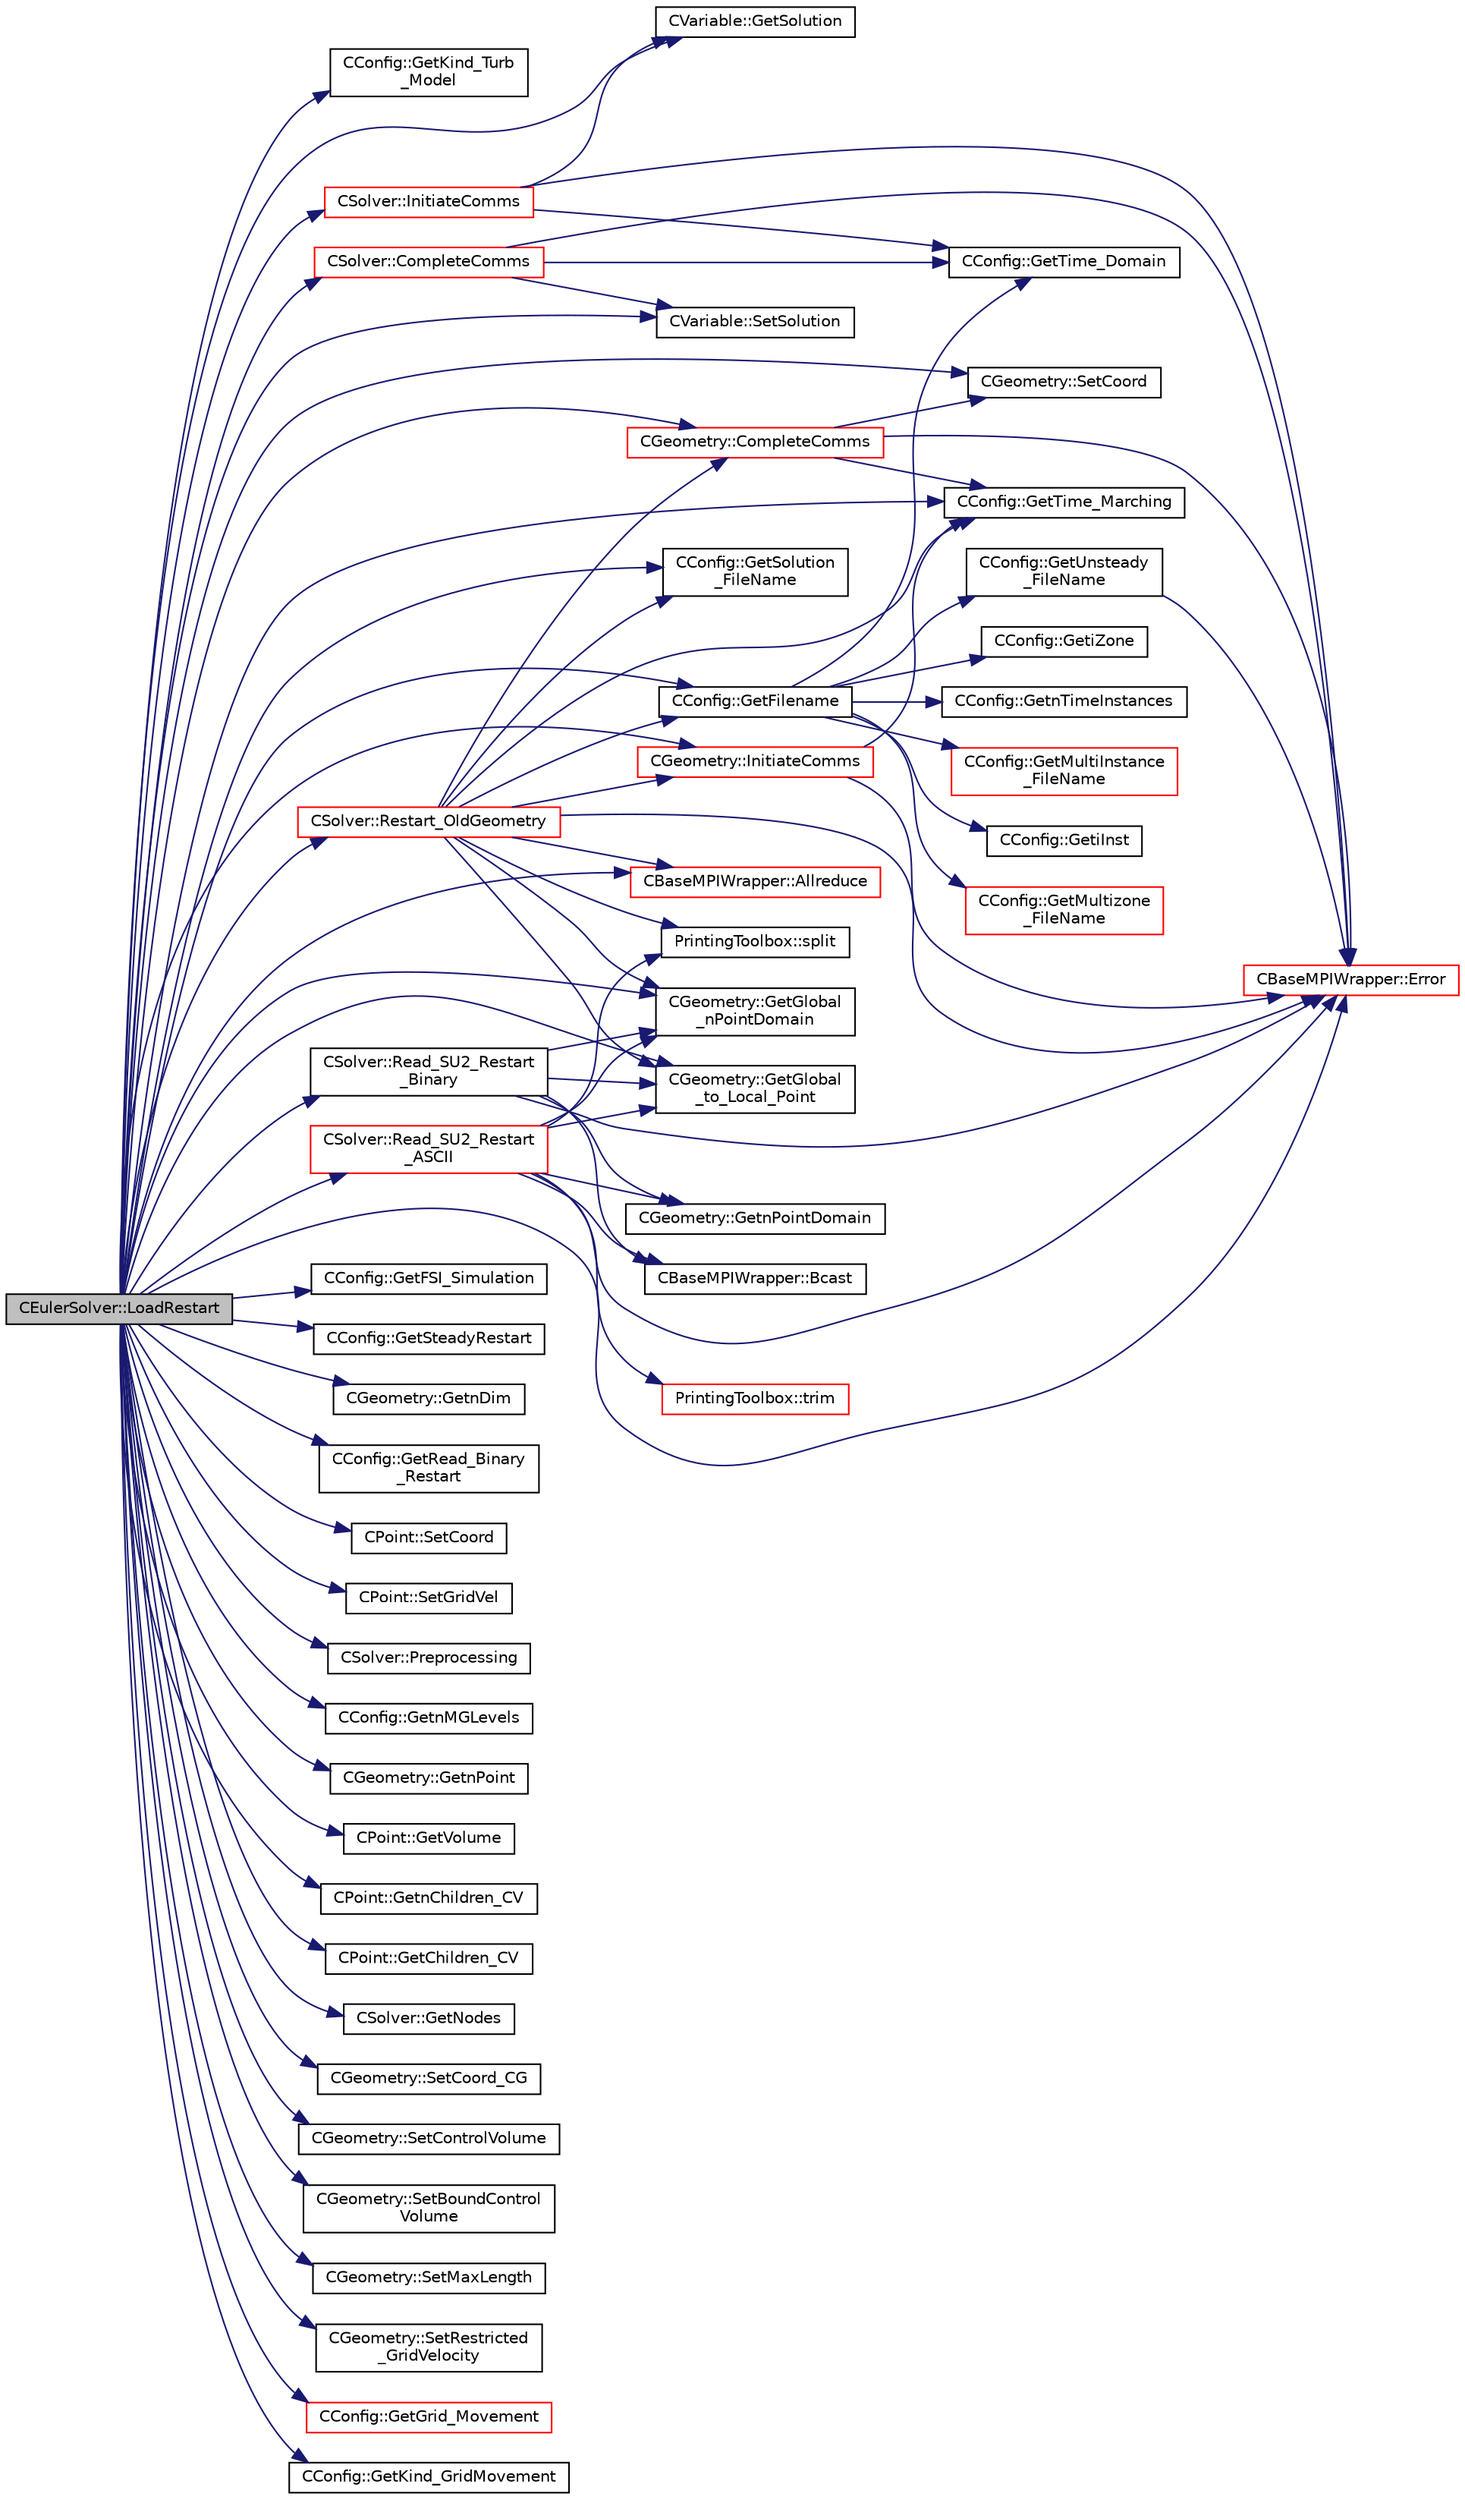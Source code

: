 digraph "CEulerSolver::LoadRestart"
{
  edge [fontname="Helvetica",fontsize="10",labelfontname="Helvetica",labelfontsize="10"];
  node [fontname="Helvetica",fontsize="10",shape=record];
  rankdir="LR";
  Node2175 [label="CEulerSolver::LoadRestart",height=0.2,width=0.4,color="black", fillcolor="grey75", style="filled", fontcolor="black"];
  Node2175 -> Node2176 [color="midnightblue",fontsize="10",style="solid",fontname="Helvetica"];
  Node2176 [label="CConfig::GetKind_Turb\l_Model",height=0.2,width=0.4,color="black", fillcolor="white", style="filled",URL="$class_c_config.html#a40aaed07fc5844d505d2c0b7076594d7",tooltip="Get the kind of the turbulence model. "];
  Node2175 -> Node2177 [color="midnightblue",fontsize="10",style="solid",fontname="Helvetica"];
  Node2177 [label="CConfig::GetTime_Marching",height=0.2,width=0.4,color="black", fillcolor="white", style="filled",URL="$class_c_config.html#a864d499ce740184803607801c47abda7",tooltip="Provides information about the time integration, and change the write in the output files information..."];
  Node2175 -> Node2178 [color="midnightblue",fontsize="10",style="solid",fontname="Helvetica"];
  Node2178 [label="CConfig::GetFSI_Simulation",height=0.2,width=0.4,color="black", fillcolor="white", style="filled",URL="$class_c_config.html#a9776c63953c047138e0f81d5b51cd895",tooltip="Check if the simulation we are running is a FSI simulation. "];
  Node2175 -> Node2179 [color="midnightblue",fontsize="10",style="solid",fontname="Helvetica"];
  Node2179 [label="CConfig::GetSteadyRestart",height=0.2,width=0.4,color="black", fillcolor="white", style="filled",URL="$class_c_config.html#a865b654a40b48b6cf75180d7a8c105c4",tooltip="Identifies if we want to restart from a steady or an unsteady solution. "];
  Node2175 -> Node2180 [color="midnightblue",fontsize="10",style="solid",fontname="Helvetica"];
  Node2180 [label="CConfig::GetFilename",height=0.2,width=0.4,color="black", fillcolor="white", style="filled",URL="$class_c_config.html#a71b8b08c6c1ba23c9ba1ed687bb635dc",tooltip="Add any numbers necessary to the filename (iteration number, zone ID ...) "];
  Node2180 -> Node2181 [color="midnightblue",fontsize="10",style="solid",fontname="Helvetica"];
  Node2181 [label="CConfig::GetMultizone\l_FileName",height=0.2,width=0.4,color="red", fillcolor="white", style="filled",URL="$class_c_config.html#af4d81fc4ec805bb4a89f3739048d8824",tooltip="Append the zone index to the restart or the solution files. "];
  Node2180 -> Node2184 [color="midnightblue",fontsize="10",style="solid",fontname="Helvetica"];
  Node2184 [label="CConfig::GetiZone",height=0.2,width=0.4,color="black", fillcolor="white", style="filled",URL="$class_c_config.html#ac09e21f44792b38adb3f933a4426b25f",tooltip="Provides the number of varaibles. "];
  Node2180 -> Node2185 [color="midnightblue",fontsize="10",style="solid",fontname="Helvetica"];
  Node2185 [label="CConfig::GetnTimeInstances",height=0.2,width=0.4,color="black", fillcolor="white", style="filled",URL="$class_c_config.html#a2e52fd45c8b5179c9cb3ce5fff935f11",tooltip="Retrieves the number of periodic time instances for Harmonic Balance. "];
  Node2180 -> Node2186 [color="midnightblue",fontsize="10",style="solid",fontname="Helvetica"];
  Node2186 [label="CConfig::GetMultiInstance\l_FileName",height=0.2,width=0.4,color="red", fillcolor="white", style="filled",URL="$class_c_config.html#aa09a28009de12d84ac2e640489bc70fe",tooltip="Append the instance index to the restart or the solution files. "];
  Node2180 -> Node2187 [color="midnightblue",fontsize="10",style="solid",fontname="Helvetica"];
  Node2187 [label="CConfig::GetiInst",height=0.2,width=0.4,color="black", fillcolor="white", style="filled",URL="$class_c_config.html#a13643de8d58ed6b848b193eae54c97e8",tooltip="Get the current instance. "];
  Node2180 -> Node2188 [color="midnightblue",fontsize="10",style="solid",fontname="Helvetica"];
  Node2188 [label="CConfig::GetTime_Domain",height=0.2,width=0.4,color="black", fillcolor="white", style="filled",URL="$class_c_config.html#a6a11350b3c8d7577318be43cda6f7292",tooltip="Check if the multizone problem is solved for time domain. "];
  Node2180 -> Node2189 [color="midnightblue",fontsize="10",style="solid",fontname="Helvetica"];
  Node2189 [label="CConfig::GetUnsteady\l_FileName",height=0.2,width=0.4,color="black", fillcolor="white", style="filled",URL="$class_c_config.html#a58c909cea24176adb2b2e9115fa6de7f",tooltip="Augment the input filename with the iteration number for an unsteady file. "];
  Node2189 -> Node2190 [color="midnightblue",fontsize="10",style="solid",fontname="Helvetica"];
  Node2190 [label="CBaseMPIWrapper::Error",height=0.2,width=0.4,color="red", fillcolor="white", style="filled",URL="$class_c_base_m_p_i_wrapper.html#a04457c47629bda56704e6a8804833eeb"];
  Node2175 -> Node2192 [color="midnightblue",fontsize="10",style="solid",fontname="Helvetica"];
  Node2192 [label="CConfig::GetSolution\l_FileName",height=0.2,width=0.4,color="black", fillcolor="white", style="filled",URL="$class_c_config.html#a90d768708abc0f55180279efbea01485",tooltip="Get the name of the file with the solution of the flow problem. "];
  Node2175 -> Node2193 [color="midnightblue",fontsize="10",style="solid",fontname="Helvetica"];
  Node2193 [label="CGeometry::GetnDim",height=0.2,width=0.4,color="black", fillcolor="white", style="filled",URL="$class_c_geometry.html#a2af01006c0c4f74ba089582f1a3587fe",tooltip="Get number of coordinates. "];
  Node2175 -> Node2194 [color="midnightblue",fontsize="10",style="solid",fontname="Helvetica"];
  Node2194 [label="CConfig::GetRead_Binary\l_Restart",height=0.2,width=0.4,color="black", fillcolor="white", style="filled",URL="$class_c_config.html#a37f4ffc9f97f54715ea40e411e60670f",tooltip="Flag for whether binary SU2 native restart files are read. "];
  Node2175 -> Node2195 [color="midnightblue",fontsize="10",style="solid",fontname="Helvetica"];
  Node2195 [label="CSolver::Read_SU2_Restart\l_Binary",height=0.2,width=0.4,color="black", fillcolor="white", style="filled",URL="$class_c_solver.html#a7eb29d1b014277fe6fdba3a276acc67d",tooltip="Read a native SU2 restart file in binary format. "];
  Node2195 -> Node2190 [color="midnightblue",fontsize="10",style="solid",fontname="Helvetica"];
  Node2195 -> Node2196 [color="midnightblue",fontsize="10",style="solid",fontname="Helvetica"];
  Node2196 [label="CGeometry::GetnPointDomain",height=0.2,width=0.4,color="black", fillcolor="white", style="filled",URL="$class_c_geometry.html#a4fc7de3bff7b6f8c35717016d6f8fcb2",tooltip="Get number of real points (that belong to the domain). "];
  Node2195 -> Node2197 [color="midnightblue",fontsize="10",style="solid",fontname="Helvetica"];
  Node2197 [label="CBaseMPIWrapper::Bcast",height=0.2,width=0.4,color="black", fillcolor="white", style="filled",URL="$class_c_base_m_p_i_wrapper.html#ae816a2f124ea5ae95337418462514df5"];
  Node2195 -> Node2198 [color="midnightblue",fontsize="10",style="solid",fontname="Helvetica"];
  Node2198 [label="CGeometry::GetGlobal\l_nPointDomain",height=0.2,width=0.4,color="black", fillcolor="white", style="filled",URL="$class_c_geometry.html#a22f1fbc70d2133f1d1924cc7b56caee9",tooltip="A virtual member. "];
  Node2195 -> Node2199 [color="midnightblue",fontsize="10",style="solid",fontname="Helvetica"];
  Node2199 [label="CGeometry::GetGlobal\l_to_Local_Point",height=0.2,width=0.4,color="black", fillcolor="white", style="filled",URL="$class_c_geometry.html#af8c9098e9da9a7c6c86d7316fe76230f",tooltip="A virtual member. "];
  Node2175 -> Node2200 [color="midnightblue",fontsize="10",style="solid",fontname="Helvetica"];
  Node2200 [label="CSolver::Read_SU2_Restart\l_ASCII",height=0.2,width=0.4,color="red", fillcolor="white", style="filled",URL="$class_c_solver.html#ac5d5660eff53510f678a3aa122130585",tooltip="Read a native SU2 restart file in ASCII format. "];
  Node2200 -> Node2190 [color="midnightblue",fontsize="10",style="solid",fontname="Helvetica"];
  Node2200 -> Node2197 [color="midnightblue",fontsize="10",style="solid",fontname="Helvetica"];
  Node2200 -> Node2201 [color="midnightblue",fontsize="10",style="solid",fontname="Helvetica"];
  Node2201 [label="PrintingToolbox::split",height=0.2,width=0.4,color="black", fillcolor="white", style="filled",URL="$namespace_printing_toolbox.html#abd4b09ef601c48797157b3576d4c7141"];
  Node2200 -> Node2202 [color="midnightblue",fontsize="10",style="solid",fontname="Helvetica"];
  Node2202 [label="PrintingToolbox::trim",height=0.2,width=0.4,color="red", fillcolor="white", style="filled",URL="$namespace_printing_toolbox.html#a8d3bf1566f372942cfb12952d4fca751"];
  Node2200 -> Node2196 [color="midnightblue",fontsize="10",style="solid",fontname="Helvetica"];
  Node2200 -> Node2198 [color="midnightblue",fontsize="10",style="solid",fontname="Helvetica"];
  Node2200 -> Node2199 [color="midnightblue",fontsize="10",style="solid",fontname="Helvetica"];
  Node2175 -> Node2198 [color="midnightblue",fontsize="10",style="solid",fontname="Helvetica"];
  Node2175 -> Node2199 [color="midnightblue",fontsize="10",style="solid",fontname="Helvetica"];
  Node2175 -> Node2206 [color="midnightblue",fontsize="10",style="solid",fontname="Helvetica"];
  Node2206 [label="CVariable::SetSolution",height=0.2,width=0.4,color="black", fillcolor="white", style="filled",URL="$class_c_variable.html#a22fbbd7bc6491672843000644a05c6a5",tooltip="Set the value of the solution, all variables. "];
  Node2175 -> Node2207 [color="midnightblue",fontsize="10",style="solid",fontname="Helvetica"];
  Node2207 [label="CPoint::SetCoord",height=0.2,width=0.4,color="black", fillcolor="white", style="filled",URL="$class_c_point.html#a65e00c853fad29849662f3a66d56f7e0",tooltip="Set the coordinates for the control volume. "];
  Node2175 -> Node2208 [color="midnightblue",fontsize="10",style="solid",fontname="Helvetica"];
  Node2208 [label="CPoint::SetGridVel",height=0.2,width=0.4,color="black", fillcolor="white", style="filled",URL="$class_c_point.html#a01131de373dba211a7093ecc44238e1e",tooltip="Set the value of the grid velocity at the point. "];
  Node2175 -> Node2209 [color="midnightblue",fontsize="10",style="solid",fontname="Helvetica"];
  Node2209 [label="CBaseMPIWrapper::Allreduce",height=0.2,width=0.4,color="red", fillcolor="white", style="filled",URL="$class_c_base_m_p_i_wrapper.html#a637b6fd917a8ca91ce748ba88e0d66b6"];
  Node2175 -> Node2190 [color="midnightblue",fontsize="10",style="solid",fontname="Helvetica"];
  Node2175 -> Node2211 [color="midnightblue",fontsize="10",style="solid",fontname="Helvetica"];
  Node2211 [label="CSolver::InitiateComms",height=0.2,width=0.4,color="red", fillcolor="white", style="filled",URL="$class_c_solver.html#a68ef94bc50683bd1f1d750b4a8cb7351",tooltip="Routine to load a solver quantity into the data structures for MPI point-to-point communication and t..."];
  Node2211 -> Node2188 [color="midnightblue",fontsize="10",style="solid",fontname="Helvetica"];
  Node2211 -> Node2190 [color="midnightblue",fontsize="10",style="solid",fontname="Helvetica"];
  Node2211 -> Node2215 [color="midnightblue",fontsize="10",style="solid",fontname="Helvetica"];
  Node2215 [label="CVariable::GetSolution",height=0.2,width=0.4,color="black", fillcolor="white", style="filled",URL="$class_c_variable.html#a261483e39c23c1de7cb9aea7e917c121",tooltip="Get the solution. "];
  Node2175 -> Node2238 [color="midnightblue",fontsize="10",style="solid",fontname="Helvetica"];
  Node2238 [label="CSolver::CompleteComms",height=0.2,width=0.4,color="red", fillcolor="white", style="filled",URL="$class_c_solver.html#a8d3046ad54e177f0705a2bff99c1cf16",tooltip="Routine to complete the set of non-blocking communications launched by InitiateComms() and unpacking ..."];
  Node2238 -> Node2206 [color="midnightblue",fontsize="10",style="solid",fontname="Helvetica"];
  Node2238 -> Node2188 [color="midnightblue",fontsize="10",style="solid",fontname="Helvetica"];
  Node2238 -> Node2190 [color="midnightblue",fontsize="10",style="solid",fontname="Helvetica"];
  Node2175 -> Node2261 [color="midnightblue",fontsize="10",style="solid",fontname="Helvetica"];
  Node2261 [label="CSolver::Preprocessing",height=0.2,width=0.4,color="black", fillcolor="white", style="filled",URL="$class_c_solver.html#a5c530a5946aeeceb039c841115dd4b9b",tooltip="A virtual member. "];
  Node2175 -> Node2262 [color="midnightblue",fontsize="10",style="solid",fontname="Helvetica"];
  Node2262 [label="CConfig::GetnMGLevels",height=0.2,width=0.4,color="black", fillcolor="white", style="filled",URL="$class_c_config.html#aea7f78497a5cd863bd065391232329fd",tooltip="Get the number of multigrid levels. "];
  Node2175 -> Node2263 [color="midnightblue",fontsize="10",style="solid",fontname="Helvetica"];
  Node2263 [label="CGeometry::GetnPoint",height=0.2,width=0.4,color="black", fillcolor="white", style="filled",URL="$class_c_geometry.html#aa68b666b38f4d2c7021736ae86940f44",tooltip="Get number of points. "];
  Node2175 -> Node2264 [color="midnightblue",fontsize="10",style="solid",fontname="Helvetica"];
  Node2264 [label="CPoint::GetVolume",height=0.2,width=0.4,color="black", fillcolor="white", style="filled",URL="$class_c_point.html#a3c526a15e767c7de9cf163800aa581e5",tooltip="Get area or volume of the control volume. "];
  Node2175 -> Node2265 [color="midnightblue",fontsize="10",style="solid",fontname="Helvetica"];
  Node2265 [label="CPoint::GetnChildren_CV",height=0.2,width=0.4,color="black", fillcolor="white", style="filled",URL="$class_c_point.html#aa32b71744384b293260648bff1de9a5c",tooltip="Get the number of children of an agglomerated control volume. "];
  Node2175 -> Node2266 [color="midnightblue",fontsize="10",style="solid",fontname="Helvetica"];
  Node2266 [label="CPoint::GetChildren_CV",height=0.2,width=0.4,color="black", fillcolor="white", style="filled",URL="$class_c_point.html#a821d9feaa7488e42dfca27a349776f0a",tooltip="Get the children control volume of an agglomerated control volume. "];
  Node2175 -> Node2267 [color="midnightblue",fontsize="10",style="solid",fontname="Helvetica"];
  Node2267 [label="CSolver::GetNodes",height=0.2,width=0.4,color="black", fillcolor="white", style="filled",URL="$class_c_solver.html#af3198e52a2ea377bb765647b5e697197",tooltip="Allow outside access to the nodes of the solver, containing conservatives, primitives, etc. "];
  Node2175 -> Node2215 [color="midnightblue",fontsize="10",style="solid",fontname="Helvetica"];
  Node2175 -> Node2268 [color="midnightblue",fontsize="10",style="solid",fontname="Helvetica"];
  Node2268 [label="CGeometry::InitiateComms",height=0.2,width=0.4,color="red", fillcolor="white", style="filled",URL="$class_c_geometry.html#aade184b0616ad6d83a721f1b17473df3",tooltip="Routine to load a geometric quantity into the data structures for MPI point-to-point communication an..."];
  Node2268 -> Node2177 [color="midnightblue",fontsize="10",style="solid",fontname="Helvetica"];
  Node2268 -> Node2190 [color="midnightblue",fontsize="10",style="solid",fontname="Helvetica"];
  Node2175 -> Node2275 [color="midnightblue",fontsize="10",style="solid",fontname="Helvetica"];
  Node2275 [label="CGeometry::CompleteComms",height=0.2,width=0.4,color="red", fillcolor="white", style="filled",URL="$class_c_geometry.html#a18d2f0e3a00218eef232cd75029bc53e",tooltip="Routine to complete the set of non-blocking communications launched by InitiateComms() and unpacking ..."];
  Node2275 -> Node2276 [color="midnightblue",fontsize="10",style="solid",fontname="Helvetica"];
  Node2276 [label="CGeometry::SetCoord",height=0.2,width=0.4,color="black", fillcolor="white", style="filled",URL="$class_c_geometry.html#a5956a22f6942c7cd1b2a53dcaa201972",tooltip="A virtual member. "];
  Node2275 -> Node2177 [color="midnightblue",fontsize="10",style="solid",fontname="Helvetica"];
  Node2275 -> Node2190 [color="midnightblue",fontsize="10",style="solid",fontname="Helvetica"];
  Node2175 -> Node2280 [color="midnightblue",fontsize="10",style="solid",fontname="Helvetica"];
  Node2280 [label="CGeometry::SetCoord_CG",height=0.2,width=0.4,color="black", fillcolor="white", style="filled",URL="$class_c_geometry.html#a83962c234a9cafc63a3d4a8f2ac48875",tooltip="Sets CG coordinates. "];
  Node2175 -> Node2281 [color="midnightblue",fontsize="10",style="solid",fontname="Helvetica"];
  Node2281 [label="CGeometry::SetControlVolume",height=0.2,width=0.4,color="black", fillcolor="white", style="filled",URL="$class_c_geometry.html#a2801527cce396e9b4f8d91a57fe82712",tooltip="Sets control volume. "];
  Node2175 -> Node2282 [color="midnightblue",fontsize="10",style="solid",fontname="Helvetica"];
  Node2282 [label="CGeometry::SetBoundControl\lVolume",height=0.2,width=0.4,color="black", fillcolor="white", style="filled",URL="$class_c_geometry.html#adf22bc637db1c4d9dd150c6185ab1566",tooltip="A virtual member. "];
  Node2175 -> Node2283 [color="midnightblue",fontsize="10",style="solid",fontname="Helvetica"];
  Node2283 [label="CGeometry::SetMaxLength",height=0.2,width=0.4,color="black", fillcolor="white", style="filled",URL="$class_c_geometry.html#a6eee72ed5a355f210937e6ea2b10b961",tooltip="Set max length. "];
  Node2175 -> Node2276 [color="midnightblue",fontsize="10",style="solid",fontname="Helvetica"];
  Node2175 -> Node2284 [color="midnightblue",fontsize="10",style="solid",fontname="Helvetica"];
  Node2284 [label="CGeometry::SetRestricted\l_GridVelocity",height=0.2,width=0.4,color="black", fillcolor="white", style="filled",URL="$class_c_geometry.html#a38a6cbd4e815e8be413e14cab502b099",tooltip="A virtual member. "];
  Node2175 -> Node2285 [color="midnightblue",fontsize="10",style="solid",fontname="Helvetica"];
  Node2285 [label="CConfig::GetGrid_Movement",height=0.2,width=0.4,color="red", fillcolor="white", style="filled",URL="$class_c_config.html#a65f49bf3888539804cc0ceac28a32923",tooltip="Get information about the grid movement. "];
  Node2175 -> Node2287 [color="midnightblue",fontsize="10",style="solid",fontname="Helvetica"];
  Node2287 [label="CConfig::GetKind_GridMovement",height=0.2,width=0.4,color="black", fillcolor="white", style="filled",URL="$class_c_config.html#ab598508566cb08cb9929934d433ce400",tooltip="Get the type of dynamic mesh motion. Each zone gets a config file. "];
  Node2175 -> Node2288 [color="midnightblue",fontsize="10",style="solid",fontname="Helvetica"];
  Node2288 [label="CSolver::Restart_OldGeometry",height=0.2,width=0.4,color="red", fillcolor="white", style="filled",URL="$class_c_solver.html#a5a2c57500290322ac02752f98fa1f163",tooltip="Load the geometries at the previous time states n and nM1. "];
  Node2288 -> Node2192 [color="midnightblue",fontsize="10",style="solid",fontname="Helvetica"];
  Node2288 -> Node2180 [color="midnightblue",fontsize="10",style="solid",fontname="Helvetica"];
  Node2288 -> Node2190 [color="midnightblue",fontsize="10",style="solid",fontname="Helvetica"];
  Node2288 -> Node2198 [color="midnightblue",fontsize="10",style="solid",fontname="Helvetica"];
  Node2288 -> Node2201 [color="midnightblue",fontsize="10",style="solid",fontname="Helvetica"];
  Node2288 -> Node2199 [color="midnightblue",fontsize="10",style="solid",fontname="Helvetica"];
  Node2288 -> Node2209 [color="midnightblue",fontsize="10",style="solid",fontname="Helvetica"];
  Node2288 -> Node2177 [color="midnightblue",fontsize="10",style="solid",fontname="Helvetica"];
  Node2288 -> Node2268 [color="midnightblue",fontsize="10",style="solid",fontname="Helvetica"];
  Node2288 -> Node2275 [color="midnightblue",fontsize="10",style="solid",fontname="Helvetica"];
}
